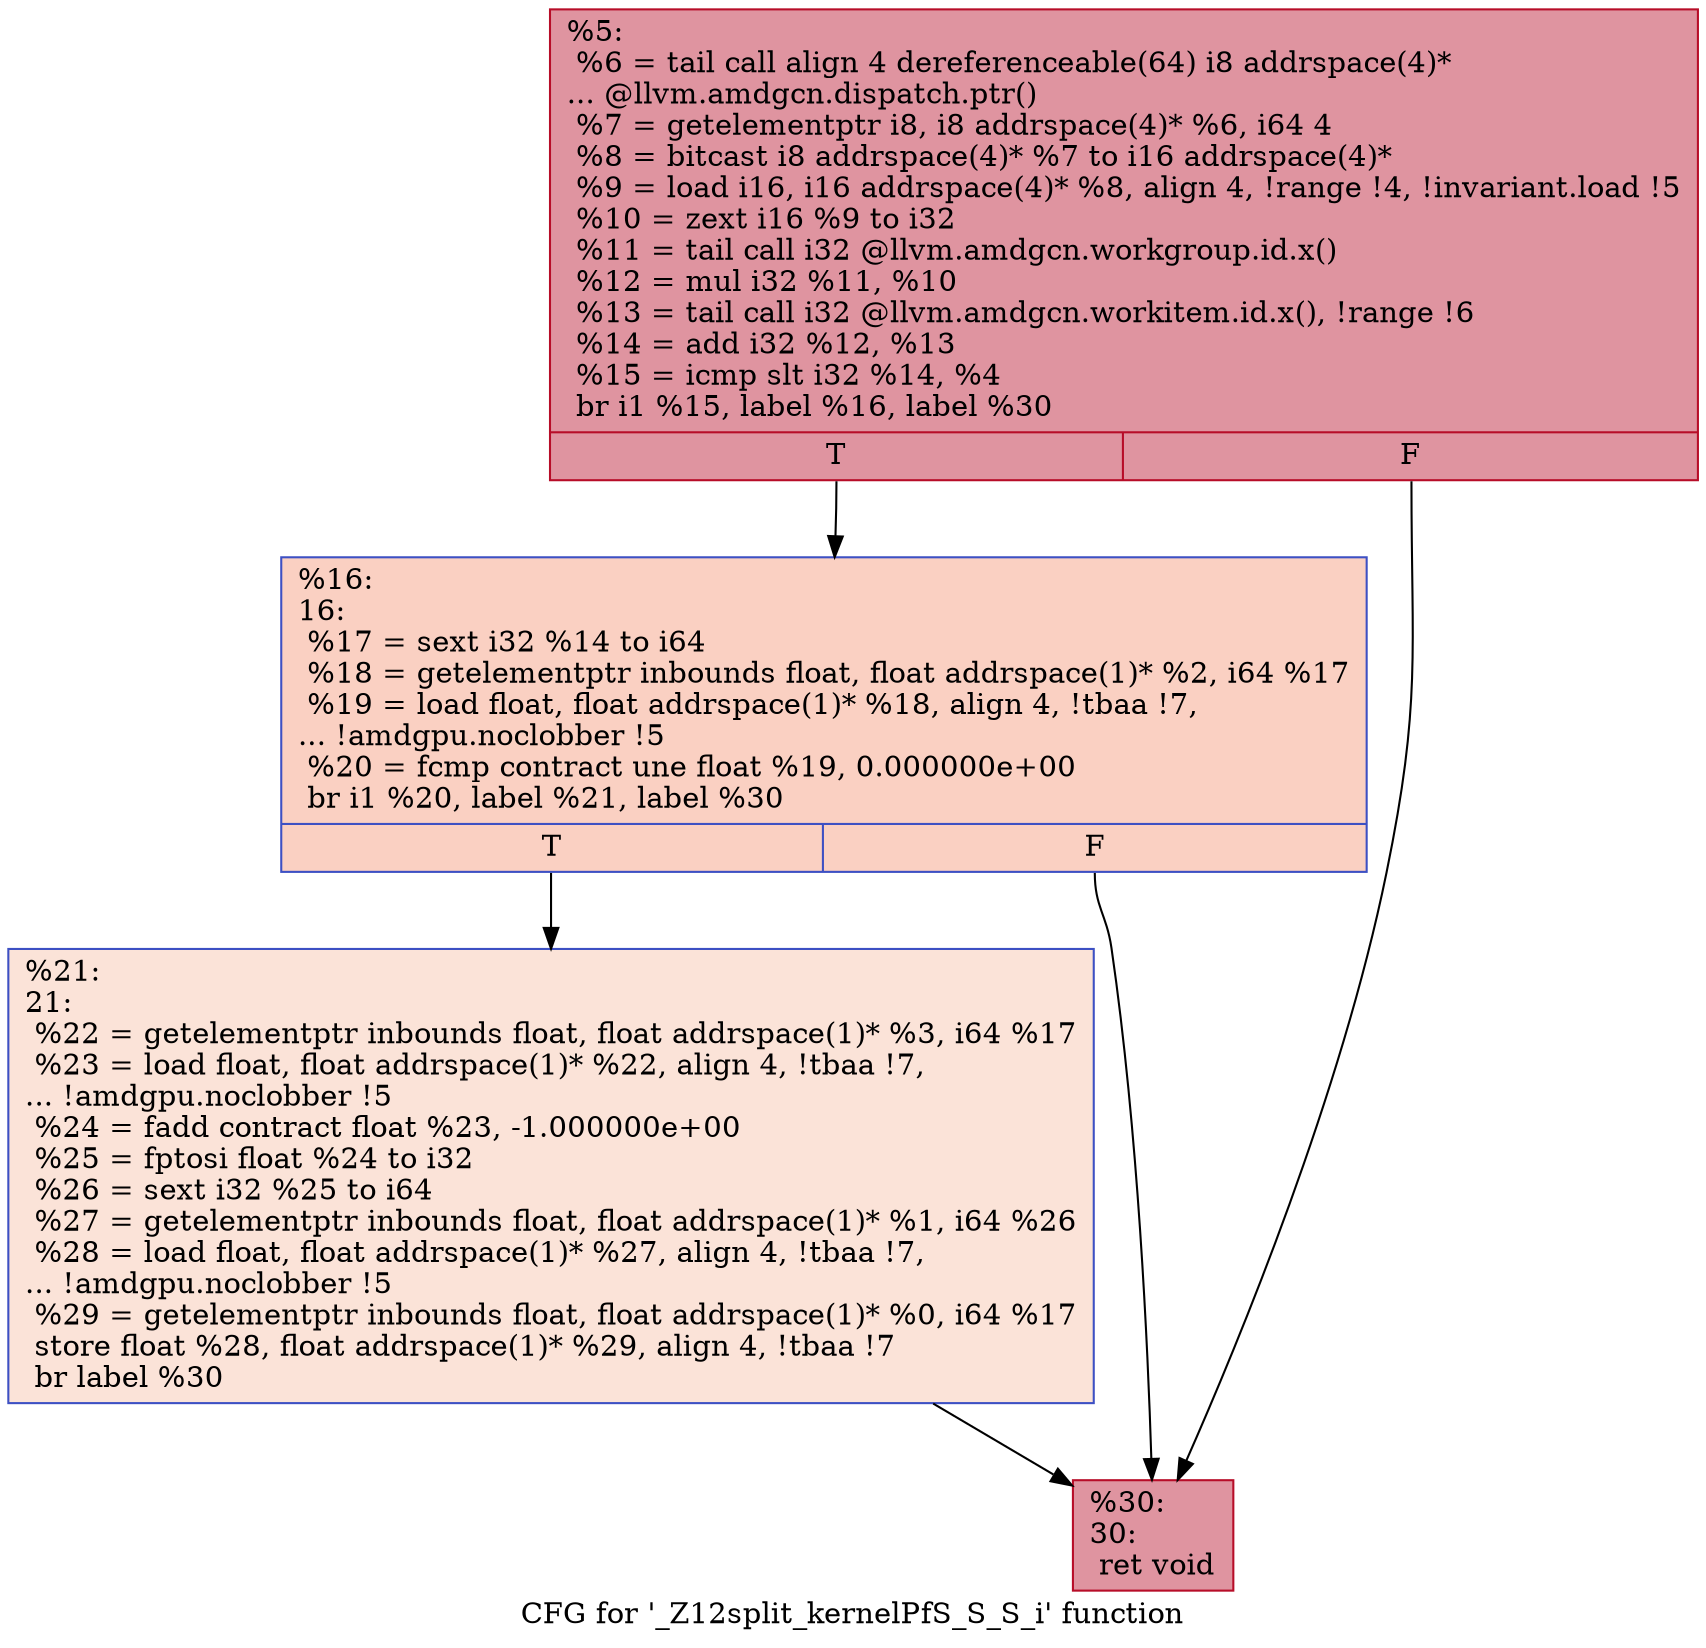 digraph "CFG for '_Z12split_kernelPfS_S_S_i' function" {
	label="CFG for '_Z12split_kernelPfS_S_S_i' function";

	Node0x5ffd330 [shape=record,color="#b70d28ff", style=filled, fillcolor="#b70d2870",label="{%5:\l  %6 = tail call align 4 dereferenceable(64) i8 addrspace(4)*\l... @llvm.amdgcn.dispatch.ptr()\l  %7 = getelementptr i8, i8 addrspace(4)* %6, i64 4\l  %8 = bitcast i8 addrspace(4)* %7 to i16 addrspace(4)*\l  %9 = load i16, i16 addrspace(4)* %8, align 4, !range !4, !invariant.load !5\l  %10 = zext i16 %9 to i32\l  %11 = tail call i32 @llvm.amdgcn.workgroup.id.x()\l  %12 = mul i32 %11, %10\l  %13 = tail call i32 @llvm.amdgcn.workitem.id.x(), !range !6\l  %14 = add i32 %12, %13\l  %15 = icmp slt i32 %14, %4\l  br i1 %15, label %16, label %30\l|{<s0>T|<s1>F}}"];
	Node0x5ffd330:s0 -> Node0x5fff1f0;
	Node0x5ffd330:s1 -> Node0x5fff280;
	Node0x5fff1f0 [shape=record,color="#3d50c3ff", style=filled, fillcolor="#f3947570",label="{%16:\l16:                                               \l  %17 = sext i32 %14 to i64\l  %18 = getelementptr inbounds float, float addrspace(1)* %2, i64 %17\l  %19 = load float, float addrspace(1)* %18, align 4, !tbaa !7,\l... !amdgpu.noclobber !5\l  %20 = fcmp contract une float %19, 0.000000e+00\l  br i1 %20, label %21, label %30\l|{<s0>T|<s1>F}}"];
	Node0x5fff1f0:s0 -> Node0x6000850;
	Node0x5fff1f0:s1 -> Node0x5fff280;
	Node0x6000850 [shape=record,color="#3d50c3ff", style=filled, fillcolor="#f6bfa670",label="{%21:\l21:                                               \l  %22 = getelementptr inbounds float, float addrspace(1)* %3, i64 %17\l  %23 = load float, float addrspace(1)* %22, align 4, !tbaa !7,\l... !amdgpu.noclobber !5\l  %24 = fadd contract float %23, -1.000000e+00\l  %25 = fptosi float %24 to i32\l  %26 = sext i32 %25 to i64\l  %27 = getelementptr inbounds float, float addrspace(1)* %1, i64 %26\l  %28 = load float, float addrspace(1)* %27, align 4, !tbaa !7,\l... !amdgpu.noclobber !5\l  %29 = getelementptr inbounds float, float addrspace(1)* %0, i64 %17\l  store float %28, float addrspace(1)* %29, align 4, !tbaa !7\l  br label %30\l}"];
	Node0x6000850 -> Node0x5fff280;
	Node0x5fff280 [shape=record,color="#b70d28ff", style=filled, fillcolor="#b70d2870",label="{%30:\l30:                                               \l  ret void\l}"];
}
